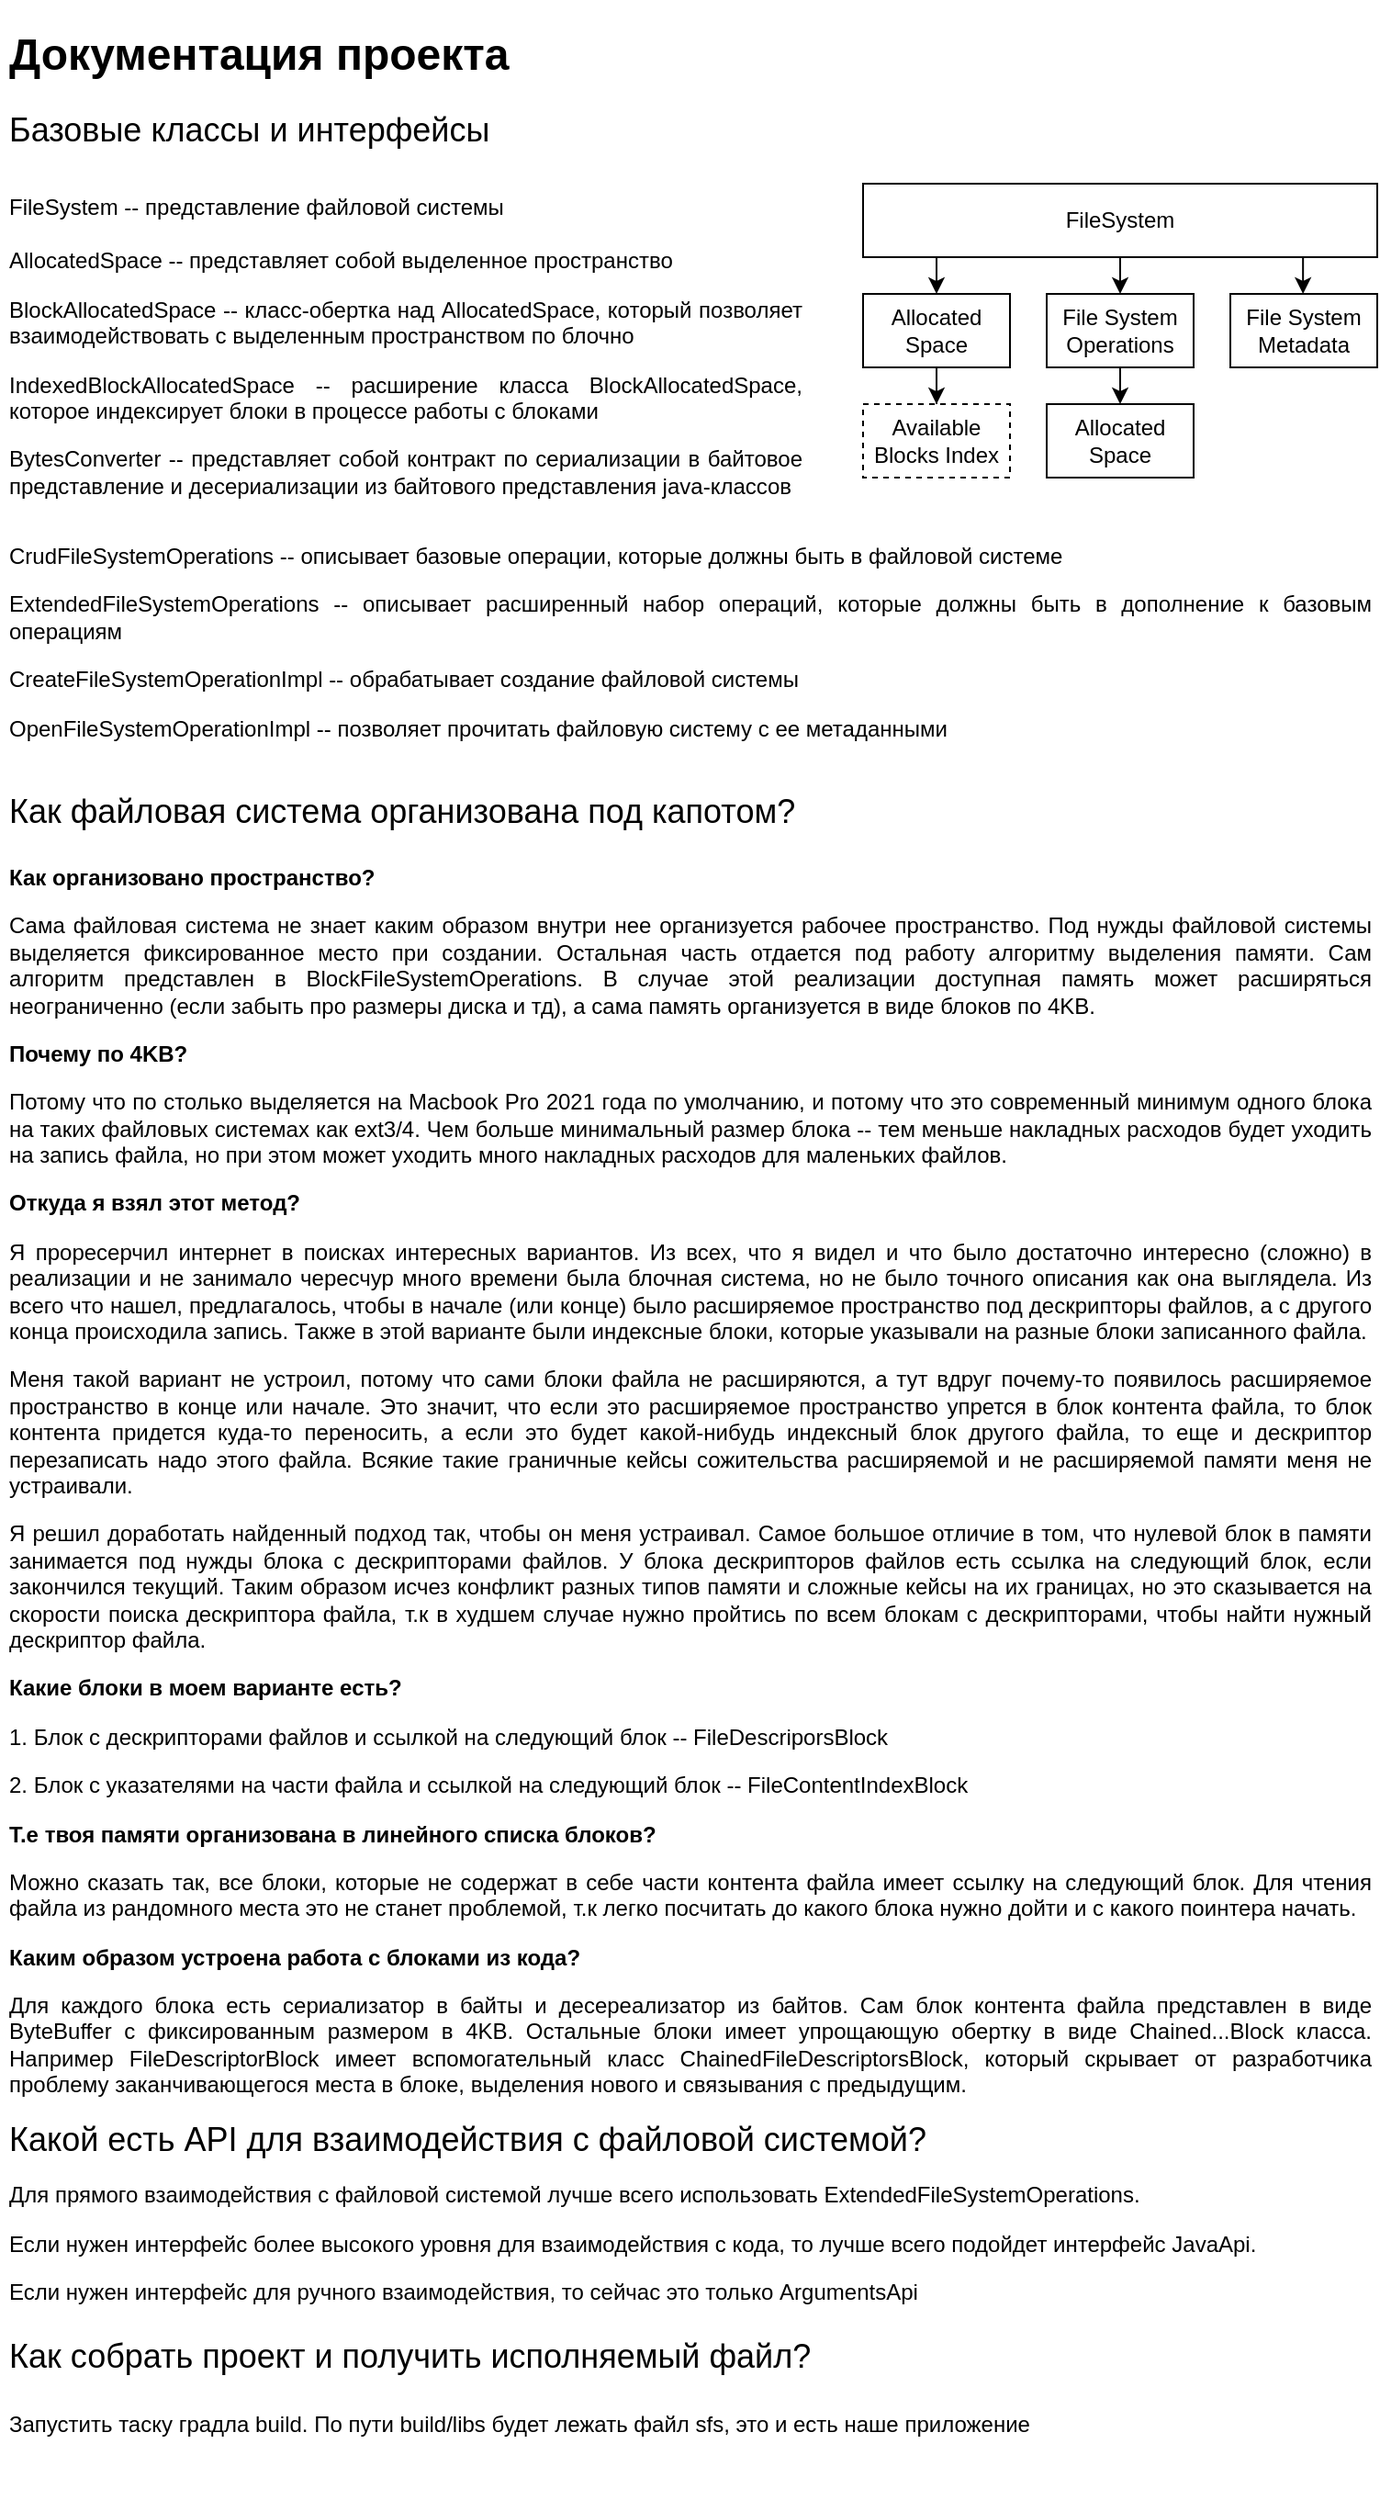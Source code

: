 <mxfile version="20.5.3" type="embed"><diagram name="Страница — 1" id="_kciAetemQ8gbdCivMLz"><mxGraphModel dx="317" dy="348" grid="1" gridSize="10" guides="1" tooltips="1" connect="1" arrows="1" fold="1" page="1" pageScale="1" pageWidth="827" pageHeight="1169" math="0" shadow="0"><root><mxCell id="0"/><mxCell id="1" parent="0"/><mxCell id="1TOLpVelZw8UjHg_SVkT-1" value="FileSystem" style="rounded=0;whiteSpace=wrap;html=1;" parent="1" vertex="1"><mxGeometry x="510" y="130" width="280" height="40" as="geometry"/></mxCell><mxCell id="5" value="" style="edgeStyle=orthogonalEdgeStyle;rounded=0;orthogonalLoop=1;jettySize=auto;html=1;" parent="1" source="1TOLpVelZw8UjHg_SVkT-2" target="4" edge="1"><mxGeometry relative="1" as="geometry"/></mxCell><mxCell id="1TOLpVelZw8UjHg_SVkT-2" value="Allocated Space" style="rounded=0;whiteSpace=wrap;html=1;" parent="1" vertex="1"><mxGeometry x="510" y="190" width="80" height="40" as="geometry"/></mxCell><mxCell id="1TOLpVelZw8UjHg_SVkT-3" value="File System Operations" style="rounded=0;whiteSpace=wrap;html=1;" parent="1" vertex="1"><mxGeometry x="610" y="190" width="80" height="40" as="geometry"/></mxCell><mxCell id="1TOLpVelZw8UjHg_SVkT-4" value="File System&lt;br&gt;Metadata" style="rounded=0;whiteSpace=wrap;html=1;" parent="1" vertex="1"><mxGeometry x="710" y="190" width="80" height="40" as="geometry"/></mxCell><mxCell id="1TOLpVelZw8UjHg_SVkT-10" value="" style="endArrow=classic;html=1;rounded=0;exitX=0.5;exitY=1;exitDx=0;exitDy=0;entryX=0.5;entryY=0;entryDx=0;entryDy=0;" parent="1" source="1TOLpVelZw8UjHg_SVkT-1" target="1TOLpVelZw8UjHg_SVkT-3" edge="1"><mxGeometry width="50" height="50" relative="1" as="geometry"><mxPoint x="630" y="260" as="sourcePoint"/><mxPoint x="680" y="210" as="targetPoint"/></mxGeometry></mxCell><mxCell id="1TOLpVelZw8UjHg_SVkT-12" value="" style="endArrow=classic;html=1;rounded=0;exitX=0.5;exitY=1;exitDx=0;exitDy=0;entryX=0.5;entryY=0;entryDx=0;entryDy=0;" parent="1" edge="1"><mxGeometry width="50" height="50" relative="1" as="geometry"><mxPoint x="550" y="170" as="sourcePoint"/><mxPoint x="550" y="190" as="targetPoint"/></mxGeometry></mxCell><mxCell id="1TOLpVelZw8UjHg_SVkT-13" value="" style="endArrow=classic;html=1;rounded=0;exitX=0.5;exitY=1;exitDx=0;exitDy=0;entryX=0.5;entryY=0;entryDx=0;entryDy=0;" parent="1" edge="1"><mxGeometry width="50" height="50" relative="1" as="geometry"><mxPoint x="749.58" y="170" as="sourcePoint"/><mxPoint x="749.58" y="190" as="targetPoint"/></mxGeometry></mxCell><mxCell id="3" value="&lt;h1 style=&quot;text-align: justify;&quot;&gt;Документация проекта&lt;/h1&gt;&lt;h1 style=&quot;text-align: justify;&quot;&gt;&lt;p style=&quot;font-size: 12px; font-weight: 400;&quot;&gt;&lt;font style=&quot;font-size: 18px;&quot;&gt;Базовые классы и интерфейсы&lt;/font&gt;&lt;/p&gt;&lt;span style=&quot;font-size: 12px; font-weight: 400;&quot;&gt;FileSystem -- п&lt;/span&gt;&lt;span style=&quot;font-size: 12px; font-weight: 400; background-color: initial;&quot;&gt;редставление файловой системы&lt;/span&gt;&lt;span style=&quot;font-size: 12px; font-weight: 400;&quot;&gt;&lt;br&gt;&lt;/span&gt;&lt;p style=&quot;font-size: 12px; font-weight: 400;&quot;&gt;AllocatedSpace -- представляет собой выделенное пространство&amp;nbsp;&lt;/p&gt;&lt;p style=&quot;font-size: 12px; font-weight: 400;&quot;&gt;&lt;span style=&quot;background-color: initial;&quot;&gt;BlockAllocatedSpace -- класс-обертка над AllocatedSpace, который позволяет взаимодействовать с выделенным пространством по блочно&lt;/span&gt;&lt;/p&gt;&lt;p style=&quot;font-size: 12px; font-weight: 400;&quot;&gt;IndexedBlockAllocatedSpace -- расширение класса BlockAllocatedSpace, которое индексирует блоки в процессе работы с блоками&lt;/p&gt;&lt;p style=&quot;font-size: 12px; font-weight: 400;&quot;&gt;BytesConverter -- представляет собой контракт по сериализации в байтовое представление и десериализации из байтового представления java-классов&amp;nbsp;&lt;/p&gt;&lt;p style=&quot;font-size: 12px; font-weight: 400;&quot;&gt;&lt;br&gt;&lt;/p&gt;&lt;/h1&gt;" style="text;html=1;strokeColor=none;fillColor=none;spacing=5;spacingTop=-20;whiteSpace=wrap;overflow=hidden;rounded=0;" parent="1" vertex="1"><mxGeometry x="40" y="40" width="440" height="280" as="geometry"/></mxCell><mxCell id="4" value="Available Blocks Index" style="rounded=0;whiteSpace=wrap;html=1;dashed=1;" parent="1" vertex="1"><mxGeometry x="510" y="250" width="80" height="40" as="geometry"/></mxCell><mxCell id="6" value="&lt;h1 style=&quot;&quot;&gt;&lt;p style=&quot;text-align: justify; font-size: 12px; font-weight: 400;&quot;&gt;CrudFileSystemOperations -- описывает базовые операции, которые должны быть в файловой системе&lt;/p&gt;&lt;p style=&quot;text-align: justify; font-size: 12px; font-weight: 400;&quot;&gt;ExtendedFileSystemOperations -- описывает расширенный набор операций, которые должны быть в дополнение к базовым операциям&lt;/p&gt;&lt;p style=&quot;text-align: justify; font-size: 12px; font-weight: 400;&quot;&gt;CreateFileSystemOperationImpl -- обрабатывает создание файловой системы&lt;/p&gt;&lt;p style=&quot;text-align: justify; font-size: 12px; font-weight: 400;&quot;&gt;OpenFileSystemOperationImpl -- позволяет прочитать файловую систему с ее метаданными&lt;/p&gt;&lt;/h1&gt;" style="text;html=1;strokeColor=none;fillColor=none;spacing=5;spacingTop=-20;whiteSpace=wrap;overflow=hidden;rounded=0;align=left;" parent="1" vertex="1"><mxGeometry x="40" y="320" width="750" height="120" as="geometry"/></mxCell><mxCell id="7" value="&lt;h1&gt;&lt;span style=&quot;font-size: 18px; font-weight: normal;&quot;&gt;Как файловая система организована под капотом?&lt;/span&gt;&lt;/h1&gt;&lt;p style=&quot;text-align: justify;&quot;&gt;&lt;b&gt;Как организовано пространство?&lt;/b&gt;&lt;/p&gt;&lt;p style=&quot;text-align: justify;&quot;&gt;Сама файловая система не знает каким образом внутри нее организуется рабочее пространство. Под нужды файловой системы выделяется фиксированное место при создании. Остальная часть отдается под работу алгоритму выделения памяти. Сам алгоритм представлен в BlockFileSystemOperations. В случае этой реализации доступная память может расширяться неограниченно (если забыть про размеры диска и тд), а сама память организуется в виде блоков по 4KB.&amp;nbsp;&lt;/p&gt;&lt;p style=&quot;text-align: justify;&quot;&gt;&lt;b&gt;Почему по 4KB?&amp;nbsp;&lt;/b&gt;&lt;/p&gt;&lt;p style=&quot;text-align: justify;&quot;&gt;Потому что по столько выделяется на Macbook Pro 2021 года по умолчанию, и потому что это современный минимум одного блока на таких файловых системах как ext3/4. Чем больше минимальный размер блока -- тем меньше накладных расходов будет уходить на запись файла, но при этом может уходить много накладных расходов для маленьких файлов.&amp;nbsp;&lt;/p&gt;&lt;p style=&quot;text-align: justify;&quot;&gt;&lt;b&gt;Откуда я взял этот метод?&lt;/b&gt;&lt;/p&gt;&lt;p style=&quot;text-align: justify;&quot;&gt;Я проресерчил интернет в поисках интересных вариантов. Из всех, что я видел и что было достаточно интересно (сложно) в реализации и не занимало чересчур много времени была блочная система, но не было точного описания как она выглядела. Из всего что нашел, предлагалось, чтобы в начале (или конце) было расширяемое пространство под дескрипторы файлов, а с другого конца происходила запись. Также в этой варианте были индексные блоки, которые указывали на разные блоки записанного файла.&lt;/p&gt;&lt;p style=&quot;text-align: justify;&quot;&gt;Меня такой вариант не устроил, потому что с&lt;span style=&quot;background-color: initial;&quot;&gt;ами блоки файла не расширяются, а тут вдруг почему-то появилось расширяемое пространство в конце или начале. Это значит, что если это расширяемое пространство упрется в блок контента файла, то блок контента придется куда-то переносить, а если это будет какой-нибудь индексный блок другого файла, то еще и дескриптор перезаписать надо этого файла. Всякие такие граничные кейсы сожительства расширяемой и не расширяемой памяти меня не устраивали.&lt;/span&gt;&lt;/p&gt;&lt;p style=&quot;text-align: justify;&quot;&gt;Я решил доработать найденный подход так, чтобы он меня устраивал. Самое большое отличие в том, что нулевой блок в памяти занимается под нужды блока с дескрипторами файлов. У блока дескрипторов файлов есть ссылка на следующий блок, если закончился текущий. Таким образом исчез конфликт разных типов памяти и сложные кейсы на их границах, но это сказывается на скорости поиска дескриптора файла, т.к в худшем случае нужно пройтись по всем блокам с дескрипторами, чтобы найти нужный дескриптор файла.&amp;nbsp;&lt;/p&gt;&lt;p style=&quot;text-align: justify;&quot;&gt;&lt;b&gt;Какие блоки в моем варианте есть?&lt;/b&gt;&lt;/p&gt;&lt;p style=&quot;text-align: justify;&quot;&gt;1. Блок с дескрипторами файлов и ссылкой на следующий блок -- FileDescriporsBlock&lt;/p&gt;&lt;p style=&quot;text-align: justify;&quot;&gt;2. Блок с указателями на части файла и ссылкой на следующий блок -- FileContentIndexBlock&lt;/p&gt;&lt;p style=&quot;text-align: justify;&quot;&gt;&lt;b&gt;Т.е твоя памяти организована в линейного списка блоков?&lt;/b&gt;&lt;/p&gt;&lt;p style=&quot;text-align: justify;&quot;&gt;Можно сказать так, все блоки, которые не содержат в себе части контента файла имеет ссылку на следующий блок. Для чтения файла из рандомного места это не станет проблемой, т.к легко посчитать до какого блока нужно дойти и с какого поинтера начать.&lt;/p&gt;&lt;p style=&quot;text-align: justify;&quot;&gt;&lt;b style=&quot;background-color: initial;&quot;&gt;Каким образом устроена работа с блоками из кода?&lt;/b&gt;&lt;br&gt;&lt;/p&gt;&lt;p style=&quot;text-align: justify;&quot;&gt;Для каждого блока есть сериализатор в байты и десереализатор из байтов. Сам блок контента файла представлен в виде ByteBuffer с фиксированным размером в 4KB. Остальные блоки имеет упрощающую обертку в виде Chained...Block класса. Например FileDescriptorBlock имеет вспомогательный класс ChainedFileDescriptorsBlock, который скрывает от разработчика проблему заканчивающегося места в блоке, выделения нового и связывания с предыдущим.&lt;/p&gt;&lt;h1 style=&quot;font-size: 18px;&quot;&gt;&lt;span style=&quot;font-weight: 400;&quot;&gt;Какой есть API для взаимодействия с файловой системой?&lt;/span&gt;&lt;/h1&gt;&lt;p&gt;Для прямого взаимодействия с файловой системой лучше всего использовать ExtendedFileSystemOperations.&amp;nbsp;&lt;/p&gt;&lt;p&gt;Если нужен интерфейс более высокого уровня для взаимодействия с кода, то лучше всего подойдет интерфейс JavaApi.&amp;nbsp;&lt;/p&gt;&lt;p&gt;Если нужен интерфейс для ручного взаимодействия, то сейчас это только ArgumentsApi&lt;/p&gt;&lt;p style=&quot;font-size: 18px;&quot;&gt;Как собрать проект и получить исполняемый файл?&lt;/p&gt;&lt;p style=&quot;&quot;&gt;Запустить таску градла build. По пути build/libs будет лежать файл sfs, это и есть наше приложение&lt;/p&gt;" style="text;html=1;strokeColor=none;fillColor=none;spacing=5;spacingTop=-20;whiteSpace=wrap;overflow=hidden;rounded=0;" parent="1" vertex="1"><mxGeometry x="40" y="450" width="750" height="940" as="geometry"/></mxCell><mxCell id="9" value="Allocated Space" style="rounded=0;whiteSpace=wrap;html=1;" vertex="1" parent="1"><mxGeometry x="610" y="250" width="80" height="40" as="geometry"/></mxCell><mxCell id="10" value="" style="endArrow=classic;html=1;rounded=0;exitX=0.5;exitY=1;exitDx=0;exitDy=0;entryX=0.5;entryY=0;entryDx=0;entryDy=0;" edge="1" parent="1"><mxGeometry width="50" height="50" relative="1" as="geometry"><mxPoint x="650" y="230" as="sourcePoint"/><mxPoint x="650" y="250.0" as="targetPoint"/></mxGeometry></mxCell></root></mxGraphModel></diagram></mxfile>